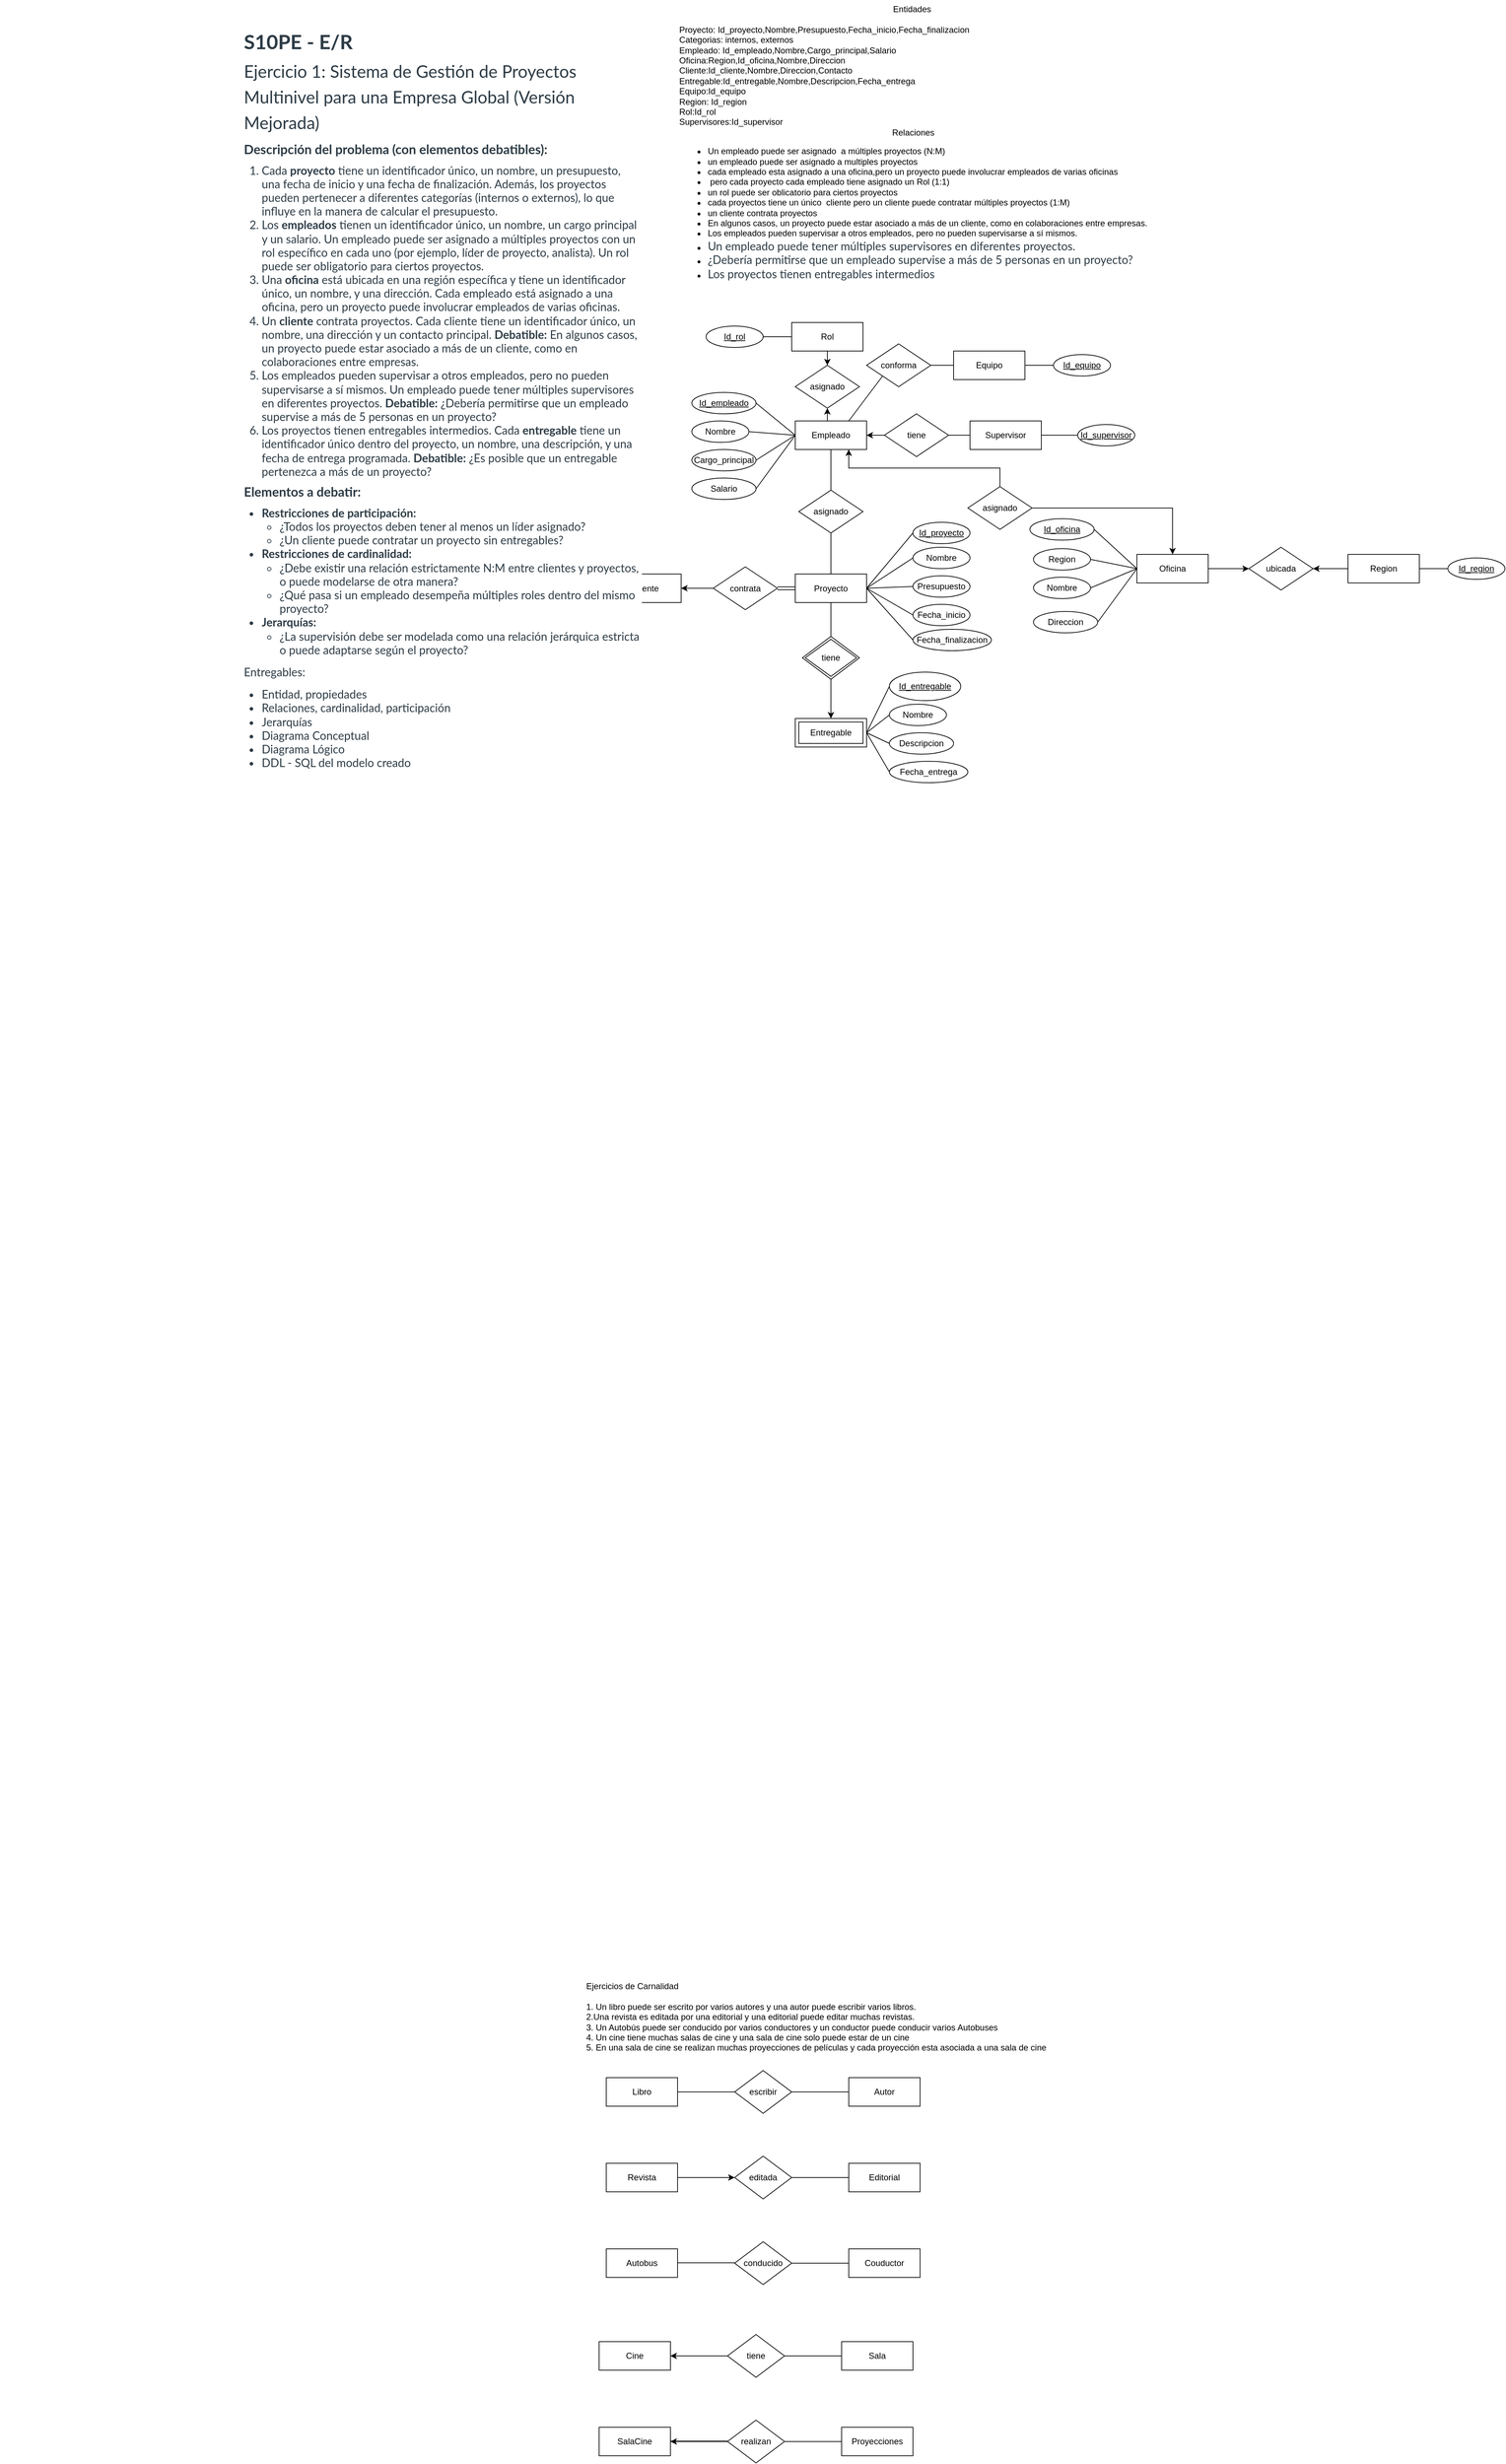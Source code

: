 <mxfile version="25.0.3">
  <diagram name="Página-1" id="AHGPUvhiCxzR-PQ16k5C">
    <mxGraphModel dx="1947" dy="5194" grid="1" gridSize="10" guides="1" tooltips="1" connect="1" arrows="1" fold="1" page="1" pageScale="1" pageWidth="827" pageHeight="1169" math="0" shadow="0">
      <root>
        <mxCell id="0" />
        <mxCell id="1" parent="0" />
        <mxCell id="FphDkbnha6Hn7tpk1yiQ-1" value="Libro" style="whiteSpace=wrap;html=1;align=center;" parent="1" vertex="1">
          <mxGeometry x="140" y="-710" width="100" height="40" as="geometry" />
        </mxCell>
        <mxCell id="FphDkbnha6Hn7tpk1yiQ-2" value="escribir" style="shape=rhombus;perimeter=rhombusPerimeter;whiteSpace=wrap;html=1;align=center;" parent="1" vertex="1">
          <mxGeometry x="320" y="-720" width="80" height="60" as="geometry" />
        </mxCell>
        <mxCell id="FphDkbnha6Hn7tpk1yiQ-3" value="Autor" style="whiteSpace=wrap;html=1;align=center;" parent="1" vertex="1">
          <mxGeometry x="480" y="-710" width="100" height="40" as="geometry" />
        </mxCell>
        <mxCell id="FphDkbnha6Hn7tpk1yiQ-5" value="" style="endArrow=none;html=1;rounded=0;exitX=1;exitY=0.5;exitDx=0;exitDy=0;" parent="1" source="FphDkbnha6Hn7tpk1yiQ-1" edge="1">
          <mxGeometry relative="1" as="geometry">
            <mxPoint x="254" y="-690.5" as="sourcePoint" />
            <mxPoint x="320" y="-690" as="targetPoint" />
          </mxGeometry>
        </mxCell>
        <mxCell id="FphDkbnha6Hn7tpk1yiQ-9" value="" style="endArrow=none;html=1;rounded=0;exitX=1;exitY=0.5;exitDx=0;exitDy=0;entryX=0;entryY=0.5;entryDx=0;entryDy=0;" parent="1" source="FphDkbnha6Hn7tpk1yiQ-2" target="FphDkbnha6Hn7tpk1yiQ-3" edge="1">
          <mxGeometry relative="1" as="geometry">
            <mxPoint x="250" y="-680" as="sourcePoint" />
            <mxPoint x="330" y="-680" as="targetPoint" />
          </mxGeometry>
        </mxCell>
        <mxCell id="FphDkbnha6Hn7tpk1yiQ-16" value="" style="edgeStyle=orthogonalEdgeStyle;rounded=0;orthogonalLoop=1;jettySize=auto;html=1;" parent="1" source="FphDkbnha6Hn7tpk1yiQ-10" target="FphDkbnha6Hn7tpk1yiQ-11" edge="1">
          <mxGeometry relative="1" as="geometry" />
        </mxCell>
        <mxCell id="FphDkbnha6Hn7tpk1yiQ-10" value="Revista" style="whiteSpace=wrap;html=1;align=center;" parent="1" vertex="1">
          <mxGeometry x="140" y="-590" width="100" height="40" as="geometry" />
        </mxCell>
        <mxCell id="FphDkbnha6Hn7tpk1yiQ-11" value="editada" style="shape=rhombus;perimeter=rhombusPerimeter;whiteSpace=wrap;html=1;align=center;" parent="1" vertex="1">
          <mxGeometry x="320" y="-600" width="80" height="60" as="geometry" />
        </mxCell>
        <mxCell id="FphDkbnha6Hn7tpk1yiQ-12" value="Editorial" style="whiteSpace=wrap;html=1;align=center;" parent="1" vertex="1">
          <mxGeometry x="480" y="-590" width="100" height="40" as="geometry" />
        </mxCell>
        <mxCell id="FphDkbnha6Hn7tpk1yiQ-14" value="" style="endArrow=none;html=1;rounded=0;exitX=1;exitY=0.5;exitDx=0;exitDy=0;entryX=0;entryY=0.5;entryDx=0;entryDy=0;" parent="1" source="FphDkbnha6Hn7tpk1yiQ-11" target="FphDkbnha6Hn7tpk1yiQ-12" edge="1">
          <mxGeometry relative="1" as="geometry">
            <mxPoint x="250" y="-560" as="sourcePoint" />
            <mxPoint x="330" y="-560" as="targetPoint" />
          </mxGeometry>
        </mxCell>
        <mxCell id="FphDkbnha6Hn7tpk1yiQ-19" value="Autobus" style="whiteSpace=wrap;html=1;align=center;" parent="1" vertex="1">
          <mxGeometry x="140" y="-470" width="100" height="40" as="geometry" />
        </mxCell>
        <mxCell id="FphDkbnha6Hn7tpk1yiQ-20" value="conducido" style="shape=rhombus;perimeter=rhombusPerimeter;whiteSpace=wrap;html=1;align=center;" parent="1" vertex="1">
          <mxGeometry x="320" y="-480" width="80" height="60" as="geometry" />
        </mxCell>
        <mxCell id="FphDkbnha6Hn7tpk1yiQ-21" value="Couductor" style="whiteSpace=wrap;html=1;align=center;" parent="1" vertex="1">
          <mxGeometry x="480" y="-470" width="100" height="40" as="geometry" />
        </mxCell>
        <mxCell id="FphDkbnha6Hn7tpk1yiQ-22" value="" style="endArrow=none;html=1;rounded=0;exitX=1;exitY=0.5;exitDx=0;exitDy=0;entryX=0;entryY=0.5;entryDx=0;entryDy=0;" parent="1" source="FphDkbnha6Hn7tpk1yiQ-20" target="FphDkbnha6Hn7tpk1yiQ-21" edge="1">
          <mxGeometry relative="1" as="geometry">
            <mxPoint x="250" y="-440" as="sourcePoint" />
            <mxPoint x="330" y="-440" as="targetPoint" />
          </mxGeometry>
        </mxCell>
        <mxCell id="FphDkbnha6Hn7tpk1yiQ-23" value="" style="endArrow=none;html=1;rounded=0;exitX=1;exitY=0.5;exitDx=0;exitDy=0;" parent="1" edge="1">
          <mxGeometry relative="1" as="geometry">
            <mxPoint x="240" y="-450.5" as="sourcePoint" />
            <mxPoint x="320" y="-450.5" as="targetPoint" />
          </mxGeometry>
        </mxCell>
        <mxCell id="FphDkbnha6Hn7tpk1yiQ-24" value="Cine" style="whiteSpace=wrap;html=1;align=center;" parent="1" vertex="1">
          <mxGeometry x="130" y="-340" width="100" height="40" as="geometry" />
        </mxCell>
        <mxCell id="FphDkbnha6Hn7tpk1yiQ-29" style="edgeStyle=orthogonalEdgeStyle;rounded=0;orthogonalLoop=1;jettySize=auto;html=1;exitX=0;exitY=0.5;exitDx=0;exitDy=0;" parent="1" source="FphDkbnha6Hn7tpk1yiQ-25" target="FphDkbnha6Hn7tpk1yiQ-24" edge="1">
          <mxGeometry relative="1" as="geometry" />
        </mxCell>
        <mxCell id="FphDkbnha6Hn7tpk1yiQ-25" value="tiene" style="shape=rhombus;perimeter=rhombusPerimeter;whiteSpace=wrap;html=1;align=center;" parent="1" vertex="1">
          <mxGeometry x="310" y="-350" width="80" height="60" as="geometry" />
        </mxCell>
        <mxCell id="FphDkbnha6Hn7tpk1yiQ-26" value="Sala" style="whiteSpace=wrap;html=1;align=center;" parent="1" vertex="1">
          <mxGeometry x="470" y="-340" width="100" height="40" as="geometry" />
        </mxCell>
        <mxCell id="FphDkbnha6Hn7tpk1yiQ-27" value="" style="endArrow=none;html=1;rounded=0;exitX=1;exitY=0.5;exitDx=0;exitDy=0;" parent="1" source="FphDkbnha6Hn7tpk1yiQ-24" edge="1">
          <mxGeometry relative="1" as="geometry">
            <mxPoint x="244" y="-320.5" as="sourcePoint" />
            <mxPoint x="310" y="-320" as="targetPoint" />
          </mxGeometry>
        </mxCell>
        <mxCell id="FphDkbnha6Hn7tpk1yiQ-28" value="" style="endArrow=none;html=1;rounded=0;exitX=1;exitY=0.5;exitDx=0;exitDy=0;entryX=0;entryY=0.5;entryDx=0;entryDy=0;" parent="1" source="FphDkbnha6Hn7tpk1yiQ-25" target="FphDkbnha6Hn7tpk1yiQ-26" edge="1">
          <mxGeometry relative="1" as="geometry">
            <mxPoint x="240" y="-310" as="sourcePoint" />
            <mxPoint x="320" y="-310" as="targetPoint" />
          </mxGeometry>
        </mxCell>
        <mxCell id="FphDkbnha6Hn7tpk1yiQ-30" value="SalaCine" style="whiteSpace=wrap;html=1;align=center;" parent="1" vertex="1">
          <mxGeometry x="130" y="-220" width="100" height="40" as="geometry" />
        </mxCell>
        <mxCell id="FphDkbnha6Hn7tpk1yiQ-36" style="edgeStyle=orthogonalEdgeStyle;rounded=0;orthogonalLoop=1;jettySize=auto;html=1;exitX=0;exitY=0.5;exitDx=0;exitDy=0;entryX=1;entryY=0.5;entryDx=0;entryDy=0;" parent="1" source="FphDkbnha6Hn7tpk1yiQ-32" target="FphDkbnha6Hn7tpk1yiQ-30" edge="1">
          <mxGeometry relative="1" as="geometry" />
        </mxCell>
        <mxCell id="FphDkbnha6Hn7tpk1yiQ-32" value="realizan" style="shape=rhombus;perimeter=rhombusPerimeter;whiteSpace=wrap;html=1;align=center;" parent="1" vertex="1">
          <mxGeometry x="310" y="-230" width="80" height="60" as="geometry" />
        </mxCell>
        <mxCell id="FphDkbnha6Hn7tpk1yiQ-33" value="Proyecciones" style="whiteSpace=wrap;html=1;align=center;" parent="1" vertex="1">
          <mxGeometry x="470" y="-220" width="100" height="40" as="geometry" />
        </mxCell>
        <mxCell id="FphDkbnha6Hn7tpk1yiQ-34" value="" style="endArrow=none;html=1;rounded=0;exitX=1;exitY=0.5;exitDx=0;exitDy=0;" parent="1" edge="1">
          <mxGeometry relative="1" as="geometry">
            <mxPoint x="230" y="-200.5" as="sourcePoint" />
            <mxPoint x="310" y="-200.5" as="targetPoint" />
          </mxGeometry>
        </mxCell>
        <mxCell id="FphDkbnha6Hn7tpk1yiQ-35" value="" style="endArrow=none;html=1;rounded=0;exitX=1;exitY=0.5;exitDx=0;exitDy=0;entryX=0;entryY=0.5;entryDx=0;entryDy=0;" parent="1" source="FphDkbnha6Hn7tpk1yiQ-32" target="FphDkbnha6Hn7tpk1yiQ-33" edge="1">
          <mxGeometry relative="1" as="geometry">
            <mxPoint x="240" y="-190" as="sourcePoint" />
            <mxPoint x="320" y="-190" as="targetPoint" />
          </mxGeometry>
        </mxCell>
        <mxCell id="FphDkbnha6Hn7tpk1yiQ-37" value="&lt;div&gt;Ejercicios de Carnalidad&lt;/div&gt;&lt;div&gt;&lt;br&gt;&lt;/div&gt;1. Un libro puede ser escrito por varios autores y una autor puede escribir varios libros.&lt;div&gt;2.&lt;span style=&quot;background-color: initial;&quot;&gt;Una revista es editada por una editorial y una editorial puede editar muchas revistas.&amp;nbsp;&lt;/span&gt;&lt;/div&gt;&lt;div&gt;3. Un Autobús puede ser conducido por varios conductores y un conductor puede conducir varios Autobuses&amp;nbsp;&lt;/div&gt;&lt;div&gt;4. Un cine tiene muchas salas de cine y una sala de cine solo puede estar de un cine&lt;/div&gt;&lt;div&gt;5. En una sala de cine se realizan muchas proyecciones de películas y cada proyección esta asociada a una sala de cine&lt;/div&gt;" style="text;html=1;align=left;verticalAlign=middle;resizable=0;points=[];autosize=1;strokeColor=none;fillColor=none;" parent="1" vertex="1">
          <mxGeometry x="110" y="-850" width="670" height="110" as="geometry" />
        </mxCell>
        <mxCell id="FphDkbnha6Hn7tpk1yiQ-38" value="&lt;h3 style=&quot;margin: 6px 0px; font-family: &amp;quot;Lato Extended&amp;quot;, Lato, &amp;quot;Helvetica Neue&amp;quot;, Helvetica, Arial, sans-serif; font-weight: normal; line-height: 1.5; text-rendering: optimizelegibility; font-size: 1.5em; color: rgb(45, 59, 69); text-wrap: wrap; background-color: rgb(255, 255, 255);&quot;&gt;&lt;br&gt;&lt;/h3&gt;" style="text;html=1;align=left;verticalAlign=middle;resizable=0;points=[];autosize=1;strokeColor=none;fillColor=none;" parent="1" vertex="1">
          <mxGeometry x="-710" y="-3365" width="20" height="50" as="geometry" />
        </mxCell>
        <mxCell id="FphDkbnha6Hn7tpk1yiQ-39" value="Proyecto" style="whiteSpace=wrap;html=1;align=center;" parent="1" vertex="1">
          <mxGeometry x="405" y="-2817.5" width="100" height="40" as="geometry" />
        </mxCell>
        <mxCell id="FphDkbnha6Hn7tpk1yiQ-40" value="Id_proyecto" style="ellipse;whiteSpace=wrap;html=1;align=center;fontStyle=4;" parent="1" vertex="1">
          <mxGeometry x="570" y="-2890" width="80" height="30" as="geometry" />
        </mxCell>
        <mxCell id="FphDkbnha6Hn7tpk1yiQ-42" value="Nombre" style="ellipse;whiteSpace=wrap;html=1;align=center;" parent="1" vertex="1">
          <mxGeometry x="570" y="-2855" width="80" height="30" as="geometry" />
        </mxCell>
        <mxCell id="FphDkbnha6Hn7tpk1yiQ-43" value="Presupuesto" style="ellipse;whiteSpace=wrap;html=1;align=center;" parent="1" vertex="1">
          <mxGeometry x="570" y="-2815" width="80" height="30" as="geometry" />
        </mxCell>
        <mxCell id="FphDkbnha6Hn7tpk1yiQ-44" value="Fecha_inicio" style="ellipse;whiteSpace=wrap;html=1;align=center;" parent="1" vertex="1">
          <mxGeometry x="570" y="-2775" width="80" height="30" as="geometry" />
        </mxCell>
        <mxCell id="FphDkbnha6Hn7tpk1yiQ-45" value="Fecha_finalizacion" style="ellipse;whiteSpace=wrap;html=1;align=center;" parent="1" vertex="1">
          <mxGeometry x="570" y="-2740" width="110" height="30" as="geometry" />
        </mxCell>
        <mxCell id="FphDkbnha6Hn7tpk1yiQ-46" value="Entidades&amp;nbsp;&lt;div&gt;&lt;br&gt;&lt;div style=&quot;text-align: left;&quot;&gt;Proyecto: Id_proyecto,Nombre,Presupuesto,Fecha_inicio,Fecha_finalizacion&lt;/div&gt;&lt;div style=&quot;text-align: left;&quot;&gt;Categorias: internos, externos&lt;/div&gt;&lt;div style=&quot;text-align: left;&quot;&gt;Empleado: Id_empleado,Nombre,Cargo_principal,Salario&lt;/div&gt;&lt;div style=&quot;text-align: left;&quot;&gt;Oficina:Region,Id_oficina,Nombre,Direccion&lt;/div&gt;&lt;div style=&quot;text-align: left;&quot;&gt;Cliente:Id_cliente,Nombre,Direccion,Contacto&lt;/div&gt;&lt;div style=&quot;text-align: left;&quot;&gt;Entregable:Id_entregable,Nombre,Descripcion,Fecha_entrega&lt;/div&gt;&lt;div style=&quot;text-align: left;&quot;&gt;Equipo:Id_equipo&lt;/div&gt;&lt;div style=&quot;text-align: left;&quot;&gt;Region: Id_region&lt;/div&gt;&lt;div style=&quot;text-align: left;&quot;&gt;Rol:Id_rol&lt;/div&gt;&lt;div style=&quot;text-align: left;&quot;&gt;Supervisores:Id_supervisor&lt;/div&gt;&lt;div&gt;Relaciones&lt;/div&gt;&lt;div&gt;&lt;ul&gt;&lt;li style=&quot;text-align: left;&quot;&gt;Un empleado puede ser asignado&amp;nbsp; a múltiples proyectos (N:M)&lt;/li&gt;&lt;li style=&quot;text-align: left;&quot;&gt;un empleado puede ser asignado a multiples proyectos&lt;/li&gt;&lt;li style=&quot;text-align: left;&quot;&gt;cada empleado esta asignado a una oficina,pero un proyecto puede involucrar empleados de varias oficinas&lt;/li&gt;&lt;li style=&quot;text-align: left;&quot;&gt;&amp;nbsp;pero cada proyecto cada empleado tiene asignado un Rol (1:1)&lt;/li&gt;&lt;li style=&quot;text-align: left;&quot;&gt;un rol puede ser oblicatorio para ciertos proyectos&lt;/li&gt;&lt;li style=&quot;text-align: left;&quot;&gt;cada proyectos tiene un único&amp;nbsp; cliente pero un cliente puede contratar múltiples proyectos (1:M)&lt;/li&gt;&lt;li style=&quot;text-align: left;&quot;&gt;un cliente contrata proyectos&amp;nbsp;&lt;/li&gt;&lt;li style=&quot;text-align: left;&quot;&gt;En algunos casos, un proyecto puede estar asociado a más de un cliente, como en colaboraciones entre empresas.&lt;/li&gt;&lt;li style=&quot;text-align: left;&quot;&gt;Los empleados pueden supervisar a otros empleados, pero no pueden supervisarse a sí mismos.&lt;/li&gt;&lt;li style=&quot;text-align: left;&quot;&gt;&lt;span style=&quot;color: rgb(45, 59, 69); font-family: LatoWeb, &amp;quot;Lato Extended&amp;quot;, Lato, &amp;quot;Helvetica Neue&amp;quot;, Helvetica, Arial, sans-serif; font-size: 16px; text-wrap-mode: wrap; background-color: rgb(255, 255, 255);&quot;&gt;Un empleado puede tener múltiples supervisores en diferentes proyectos.&lt;/span&gt;&lt;/li&gt;&lt;li style=&quot;text-align: left;&quot;&gt;&lt;span style=&quot;color: rgb(45, 59, 69); font-family: LatoWeb, &amp;quot;Lato Extended&amp;quot;, Lato, &amp;quot;Helvetica Neue&amp;quot;, Helvetica, Arial, sans-serif; font-size: 16px; text-wrap-mode: wrap; background-color: rgb(255, 255, 255);&quot;&gt;¿Debería permitirse que un empleado supervise a más de 5 personas en un proyecto?&lt;/span&gt;&lt;/li&gt;&lt;li style=&quot;text-align: left;&quot;&gt;&lt;span style=&quot;color: rgb(45, 59, 69); font-family: LatoWeb, &amp;quot;Lato Extended&amp;quot;, Lato, &amp;quot;Helvetica Neue&amp;quot;, Helvetica, Arial, sans-serif; font-size: 16px; text-wrap-mode: wrap; background-color: rgb(255, 255, 255);&quot;&gt;Los proyectos tienen entregables intermedios&lt;/span&gt;&lt;/li&gt;&lt;/ul&gt;&lt;/div&gt;&lt;/div&gt;" style="text;html=1;align=center;verticalAlign=middle;resizable=0;points=[];autosize=1;strokeColor=none;fillColor=none;" parent="1" vertex="1">
          <mxGeometry x="230" y="-3622" width="680" height="410" as="geometry" />
        </mxCell>
        <mxCell id="FphDkbnha6Hn7tpk1yiQ-118" style="edgeStyle=orthogonalEdgeStyle;rounded=0;orthogonalLoop=1;jettySize=auto;html=1;exitX=0.5;exitY=0;exitDx=0;exitDy=0;entryX=0.5;entryY=1;entryDx=0;entryDy=0;" parent="1" source="FphDkbnha6Hn7tpk1yiQ-47" target="FphDkbnha6Hn7tpk1yiQ-116" edge="1">
          <mxGeometry relative="1" as="geometry" />
        </mxCell>
        <mxCell id="FphDkbnha6Hn7tpk1yiQ-47" value="Empleado" style="whiteSpace=wrap;html=1;align=center;" parent="1" vertex="1">
          <mxGeometry x="405" y="-3032" width="100" height="40" as="geometry" />
        </mxCell>
        <mxCell id="FphDkbnha6Hn7tpk1yiQ-48" value="&lt;span style=&quot;text-wrap: nowrap;&quot;&gt;Id_empleado&lt;/span&gt;" style="ellipse;whiteSpace=wrap;html=1;align=center;fontStyle=4;" parent="1" vertex="1">
          <mxGeometry x="260" y="-3072" width="90" height="30" as="geometry" />
        </mxCell>
        <mxCell id="FphDkbnha6Hn7tpk1yiQ-49" value="Nombre" style="ellipse;whiteSpace=wrap;html=1;align=center;" parent="1" vertex="1">
          <mxGeometry x="260" y="-3032" width="80" height="30" as="geometry" />
        </mxCell>
        <mxCell id="FphDkbnha6Hn7tpk1yiQ-50" value="&lt;span style=&quot;text-wrap: nowrap;&quot;&gt;Cargo_principal&lt;/span&gt;" style="ellipse;whiteSpace=wrap;html=1;align=center;" parent="1" vertex="1">
          <mxGeometry x="260" y="-2992" width="90" height="30" as="geometry" />
        </mxCell>
        <mxCell id="FphDkbnha6Hn7tpk1yiQ-51" value="&lt;span style=&quot;text-wrap: nowrap;&quot;&gt;Salario&lt;/span&gt;" style="ellipse;whiteSpace=wrap;html=1;align=center;" parent="1" vertex="1">
          <mxGeometry x="260" y="-2952" width="90" height="30" as="geometry" />
        </mxCell>
        <mxCell id="FphDkbnha6Hn7tpk1yiQ-52" value="asignado" style="shape=rhombus;perimeter=rhombusPerimeter;whiteSpace=wrap;html=1;align=center;" parent="1" vertex="1">
          <mxGeometry x="410" y="-2935" width="90" height="60" as="geometry" />
        </mxCell>
        <mxCell id="FphDkbnha6Hn7tpk1yiQ-129" style="edgeStyle=orthogonalEdgeStyle;rounded=0;orthogonalLoop=1;jettySize=auto;html=1;exitX=1;exitY=0.5;exitDx=0;exitDy=0;entryX=0;entryY=0.5;entryDx=0;entryDy=0;" parent="1" source="FphDkbnha6Hn7tpk1yiQ-53" target="FphDkbnha6Hn7tpk1yiQ-66" edge="1">
          <mxGeometry relative="1" as="geometry" />
        </mxCell>
        <mxCell id="FphDkbnha6Hn7tpk1yiQ-53" value="Oficina" style="whiteSpace=wrap;html=1;align=center;" parent="1" vertex="1">
          <mxGeometry x="884" y="-2845" width="100" height="40" as="geometry" />
        </mxCell>
        <mxCell id="FphDkbnha6Hn7tpk1yiQ-55" value="&lt;span style=&quot;text-wrap: nowrap;&quot;&gt;Id_oficina&lt;/span&gt;" style="ellipse;whiteSpace=wrap;html=1;align=center;fontStyle=4;" parent="1" vertex="1">
          <mxGeometry x="734" y="-2895" width="90" height="30" as="geometry" />
        </mxCell>
        <mxCell id="FphDkbnha6Hn7tpk1yiQ-56" value="&lt;span style=&quot;text-wrap: nowrap;&quot;&gt;Region&lt;/span&gt;" style="ellipse;whiteSpace=wrap;html=1;align=center;" parent="1" vertex="1">
          <mxGeometry x="739" y="-2853" width="80" height="30" as="geometry" />
        </mxCell>
        <mxCell id="FphDkbnha6Hn7tpk1yiQ-57" value="Nombre" style="ellipse;whiteSpace=wrap;html=1;align=center;" parent="1" vertex="1">
          <mxGeometry x="739" y="-2813" width="80" height="30" as="geometry" />
        </mxCell>
        <mxCell id="FphDkbnha6Hn7tpk1yiQ-58" value="&lt;span style=&quot;text-wrap: nowrap;&quot;&gt;Direccion&lt;/span&gt;" style="ellipse;whiteSpace=wrap;html=1;align=center;" parent="1" vertex="1">
          <mxGeometry x="739" y="-2765" width="90" height="30" as="geometry" />
        </mxCell>
        <mxCell id="FphDkbnha6Hn7tpk1yiQ-131" style="edgeStyle=orthogonalEdgeStyle;rounded=0;orthogonalLoop=1;jettySize=auto;html=1;exitX=0;exitY=0.5;exitDx=0;exitDy=0;entryX=1;entryY=0.5;entryDx=0;entryDy=0;" parent="1" source="FphDkbnha6Hn7tpk1yiQ-59" target="FphDkbnha6Hn7tpk1yiQ-66" edge="1">
          <mxGeometry relative="1" as="geometry">
            <mxPoint x="1180" y="-2820" as="targetPoint" />
          </mxGeometry>
        </mxCell>
        <mxCell id="FphDkbnha6Hn7tpk1yiQ-59" value="&lt;span style=&quot;text-wrap: nowrap;&quot;&gt;Region&lt;/span&gt;" style="whiteSpace=wrap;html=1;align=center;" parent="1" vertex="1">
          <mxGeometry x="1180" y="-2845" width="100" height="40" as="geometry" />
        </mxCell>
        <mxCell id="FphDkbnha6Hn7tpk1yiQ-61" value="&lt;span style=&quot;text-wrap: nowrap;&quot;&gt;Cliente&lt;/span&gt;" style="whiteSpace=wrap;html=1;align=center;" parent="1" vertex="1">
          <mxGeometry x="145" y="-2817.5" width="100" height="40" as="geometry" />
        </mxCell>
        <mxCell id="FphDkbnha6Hn7tpk1yiQ-62" value="&lt;span style=&quot;text-wrap: nowrap;&quot;&gt;Id_cliente&lt;/span&gt;" style="ellipse;whiteSpace=wrap;html=1;align=center;fontStyle=4;" parent="1" vertex="1">
          <mxGeometry x="30" y="-2860" width="80" height="30" as="geometry" />
        </mxCell>
        <mxCell id="FphDkbnha6Hn7tpk1yiQ-63" value="Nombre" style="ellipse;whiteSpace=wrap;html=1;align=center;" parent="1" vertex="1">
          <mxGeometry x="30" y="-2815" width="80" height="25" as="geometry" />
        </mxCell>
        <mxCell id="FphDkbnha6Hn7tpk1yiQ-64" value="&lt;span style=&quot;text-wrap: nowrap;&quot;&gt;Direccion&lt;/span&gt;" style="ellipse;whiteSpace=wrap;html=1;align=center;" parent="1" vertex="1">
          <mxGeometry x="30" y="-2780" width="90" height="30" as="geometry" />
        </mxCell>
        <mxCell id="FphDkbnha6Hn7tpk1yiQ-65" value="&lt;span style=&quot;text-wrap: nowrap;&quot;&gt;Contacto&lt;/span&gt;" style="ellipse;whiteSpace=wrap;html=1;align=center;" parent="1" vertex="1">
          <mxGeometry x="30" y="-2735" width="90" height="30" as="geometry" />
        </mxCell>
        <mxCell id="FphDkbnha6Hn7tpk1yiQ-66" value="ubicada" style="shape=rhombus;perimeter=rhombusPerimeter;whiteSpace=wrap;html=1;align=center;" parent="1" vertex="1">
          <mxGeometry x="1041" y="-2855" width="90" height="60" as="geometry" />
        </mxCell>
        <mxCell id="FphDkbnha6Hn7tpk1yiQ-67" value="&lt;span style=&quot;text-wrap: nowrap;&quot;&gt;Entregable&lt;/span&gt;" style="shape=ext;margin=3;double=1;whiteSpace=wrap;html=1;align=center;" parent="1" vertex="1">
          <mxGeometry x="405" y="-2615" width="100" height="40" as="geometry" />
        </mxCell>
        <mxCell id="FphDkbnha6Hn7tpk1yiQ-69" value="Nombre" style="ellipse;whiteSpace=wrap;html=1;align=center;" parent="1" vertex="1">
          <mxGeometry x="537" y="-2635" width="80" height="30" as="geometry" />
        </mxCell>
        <mxCell id="FphDkbnha6Hn7tpk1yiQ-70" value="&lt;span style=&quot;text-wrap: nowrap;&quot;&gt;Descripcion&lt;/span&gt;" style="ellipse;whiteSpace=wrap;html=1;align=center;" parent="1" vertex="1">
          <mxGeometry x="537" y="-2595" width="90" height="30" as="geometry" />
        </mxCell>
        <mxCell id="FphDkbnha6Hn7tpk1yiQ-71" value="&lt;span style=&quot;text-wrap: nowrap;&quot;&gt;Fecha_entrega&lt;/span&gt;" style="ellipse;whiteSpace=wrap;html=1;align=center;" parent="1" vertex="1">
          <mxGeometry x="537" y="-2555" width="110" height="30" as="geometry" />
        </mxCell>
        <mxCell id="FphDkbnha6Hn7tpk1yiQ-127" style="edgeStyle=orthogonalEdgeStyle;rounded=0;orthogonalLoop=1;jettySize=auto;html=1;exitX=0.5;exitY=1;exitDx=0;exitDy=0;" parent="1" source="FphDkbnha6Hn7tpk1yiQ-73" target="FphDkbnha6Hn7tpk1yiQ-67" edge="1">
          <mxGeometry relative="1" as="geometry" />
        </mxCell>
        <mxCell id="FphDkbnha6Hn7tpk1yiQ-73" value="tiene" style="shape=rhombus;double=1;perimeter=rhombusPerimeter;whiteSpace=wrap;html=1;align=center;" parent="1" vertex="1">
          <mxGeometry x="415" y="-2730" width="80" height="60" as="geometry" />
        </mxCell>
        <mxCell id="FphDkbnha6Hn7tpk1yiQ-76" value="" style="endArrow=none;html=1;rounded=0;exitX=0;exitY=0.5;exitDx=0;exitDy=0;entryX=1;entryY=0.5;entryDx=0;entryDy=0;" parent="1" source="FphDkbnha6Hn7tpk1yiQ-40" target="FphDkbnha6Hn7tpk1yiQ-39" edge="1">
          <mxGeometry relative="1" as="geometry">
            <mxPoint x="681" y="-2710" as="sourcePoint" />
            <mxPoint x="710" y="-2790" as="targetPoint" />
          </mxGeometry>
        </mxCell>
        <mxCell id="FphDkbnha6Hn7tpk1yiQ-77" value="" style="endArrow=none;html=1;rounded=0;exitX=0;exitY=0.5;exitDx=0;exitDy=0;entryX=1;entryY=0.5;entryDx=0;entryDy=0;" parent="1" source="FphDkbnha6Hn7tpk1yiQ-42" target="FphDkbnha6Hn7tpk1yiQ-39" edge="1">
          <mxGeometry relative="1" as="geometry">
            <mxPoint x="660" y="-2870" as="sourcePoint" />
            <mxPoint x="715" y="-2787.5" as="targetPoint" />
          </mxGeometry>
        </mxCell>
        <mxCell id="FphDkbnha6Hn7tpk1yiQ-78" value="" style="endArrow=none;html=1;rounded=0;exitX=0;exitY=0.5;exitDx=0;exitDy=0;entryX=1;entryY=0.5;entryDx=0;entryDy=0;" parent="1" source="FphDkbnha6Hn7tpk1yiQ-43" target="FphDkbnha6Hn7tpk1yiQ-39" edge="1">
          <mxGeometry relative="1" as="geometry">
            <mxPoint x="660" y="-2830" as="sourcePoint" />
            <mxPoint x="715" y="-2787.5" as="targetPoint" />
          </mxGeometry>
        </mxCell>
        <mxCell id="FphDkbnha6Hn7tpk1yiQ-79" value="" style="endArrow=none;html=1;rounded=0;exitX=0;exitY=0.5;exitDx=0;exitDy=0;entryX=1;entryY=0.5;entryDx=0;entryDy=0;" parent="1" source="FphDkbnha6Hn7tpk1yiQ-44" target="FphDkbnha6Hn7tpk1yiQ-39" edge="1">
          <mxGeometry relative="1" as="geometry">
            <mxPoint x="660" y="-2790" as="sourcePoint" />
            <mxPoint x="715" y="-2787.5" as="targetPoint" />
          </mxGeometry>
        </mxCell>
        <mxCell id="FphDkbnha6Hn7tpk1yiQ-80" value="" style="endArrow=none;html=1;rounded=0;exitX=0;exitY=0.5;exitDx=0;exitDy=0;entryX=1;entryY=0.5;entryDx=0;entryDy=0;" parent="1" source="FphDkbnha6Hn7tpk1yiQ-45" target="FphDkbnha6Hn7tpk1yiQ-39" edge="1">
          <mxGeometry relative="1" as="geometry">
            <mxPoint x="660" y="-2750" as="sourcePoint" />
            <mxPoint x="510" y="-2790" as="targetPoint" />
          </mxGeometry>
        </mxCell>
        <mxCell id="FphDkbnha6Hn7tpk1yiQ-81" value="" style="endArrow=none;html=1;rounded=0;exitX=1;exitY=0.5;exitDx=0;exitDy=0;entryX=0;entryY=0.5;entryDx=0;entryDy=0;" parent="1" source="FphDkbnha6Hn7tpk1yiQ-48" target="FphDkbnha6Hn7tpk1yiQ-47" edge="1">
          <mxGeometry relative="1" as="geometry">
            <mxPoint x="370" y="-3092" as="sourcePoint" />
            <mxPoint x="441" y="-3002" as="targetPoint" />
          </mxGeometry>
        </mxCell>
        <mxCell id="FphDkbnha6Hn7tpk1yiQ-82" value="" style="endArrow=none;html=1;rounded=0;exitX=1;exitY=0.5;exitDx=0;exitDy=0;entryX=0;entryY=0.5;entryDx=0;entryDy=0;" parent="1" source="FphDkbnha6Hn7tpk1yiQ-49" target="FphDkbnha6Hn7tpk1yiQ-47" edge="1">
          <mxGeometry relative="1" as="geometry">
            <mxPoint x="362" y="-3040" as="sourcePoint" />
            <mxPoint x="420" y="-2997" as="targetPoint" />
          </mxGeometry>
        </mxCell>
        <mxCell id="FphDkbnha6Hn7tpk1yiQ-83" value="" style="endArrow=none;html=1;rounded=0;exitX=1;exitY=0.5;exitDx=0;exitDy=0;entryX=0;entryY=0.5;entryDx=0;entryDy=0;" parent="1" source="FphDkbnha6Hn7tpk1yiQ-50" target="FphDkbnha6Hn7tpk1yiQ-47" edge="1">
          <mxGeometry relative="1" as="geometry">
            <mxPoint x="350" y="-3007" as="sourcePoint" />
            <mxPoint x="420" y="-2997" as="targetPoint" />
          </mxGeometry>
        </mxCell>
        <mxCell id="FphDkbnha6Hn7tpk1yiQ-84" value="" style="endArrow=none;html=1;rounded=0;exitX=1;exitY=0.5;exitDx=0;exitDy=0;entryX=0;entryY=0.5;entryDx=0;entryDy=0;" parent="1" source="FphDkbnha6Hn7tpk1yiQ-51" target="FphDkbnha6Hn7tpk1yiQ-47" edge="1">
          <mxGeometry relative="1" as="geometry">
            <mxPoint x="360" y="-2967" as="sourcePoint" />
            <mxPoint x="420" y="-2997" as="targetPoint" />
          </mxGeometry>
        </mxCell>
        <mxCell id="FphDkbnha6Hn7tpk1yiQ-85" value="" style="endArrow=none;html=1;rounded=0;exitX=1;exitY=0.5;exitDx=0;exitDy=0;entryX=0;entryY=0.5;entryDx=0;entryDy=0;" parent="1" source="FphDkbnha6Hn7tpk1yiQ-62" target="FphDkbnha6Hn7tpk1yiQ-61" edge="1">
          <mxGeometry relative="1" as="geometry">
            <mxPoint x="-41" y="-2765" as="sourcePoint" />
            <mxPoint x="-10" y="-2782.5" as="targetPoint" />
          </mxGeometry>
        </mxCell>
        <mxCell id="FphDkbnha6Hn7tpk1yiQ-86" value="" style="endArrow=none;html=1;rounded=0;exitX=0;exitY=0.5;exitDx=0;exitDy=0;entryX=1;entryY=0.5;entryDx=0;entryDy=0;" parent="1" source="FphDkbnha6Hn7tpk1yiQ-61" target="FphDkbnha6Hn7tpk1yiQ-63" edge="1">
          <mxGeometry relative="1" as="geometry">
            <mxPoint x="40" y="-2835" as="sourcePoint" />
            <mxPoint x="-10" y="-2782.5" as="targetPoint" />
          </mxGeometry>
        </mxCell>
        <mxCell id="FphDkbnha6Hn7tpk1yiQ-87" value="" style="endArrow=none;html=1;rounded=0;exitX=1;exitY=0.5;exitDx=0;exitDy=0;entryX=0;entryY=0.5;entryDx=0;entryDy=0;" parent="1" source="FphDkbnha6Hn7tpk1yiQ-64" target="FphDkbnha6Hn7tpk1yiQ-61" edge="1">
          <mxGeometry relative="1" as="geometry">
            <mxPoint x="40" y="-2795" as="sourcePoint" />
            <mxPoint x="-10" y="-2780" as="targetPoint" />
          </mxGeometry>
        </mxCell>
        <mxCell id="FphDkbnha6Hn7tpk1yiQ-88" value="" style="endArrow=none;html=1;rounded=0;exitX=1;exitY=0.5;exitDx=0;exitDy=0;entryX=0;entryY=0.5;entryDx=0;entryDy=0;" parent="1" source="FphDkbnha6Hn7tpk1yiQ-65" target="FphDkbnha6Hn7tpk1yiQ-61" edge="1">
          <mxGeometry relative="1" as="geometry">
            <mxPoint x="40" y="-2755" as="sourcePoint" />
            <mxPoint x="-10" y="-2782.5" as="targetPoint" />
          </mxGeometry>
        </mxCell>
        <mxCell id="FphDkbnha6Hn7tpk1yiQ-89" value="" style="endArrow=none;html=1;rounded=0;exitX=0;exitY=0.5;exitDx=0;exitDy=0;entryX=1;entryY=0.5;entryDx=0;entryDy=0;" parent="1" target="FphDkbnha6Hn7tpk1yiQ-67" edge="1">
          <mxGeometry relative="1" as="geometry">
            <mxPoint x="537" y="-2660" as="sourcePoint" />
            <mxPoint x="500" y="-2575" as="targetPoint" />
          </mxGeometry>
        </mxCell>
        <mxCell id="FphDkbnha6Hn7tpk1yiQ-90" value="" style="endArrow=none;html=1;rounded=0;exitX=0;exitY=0.5;exitDx=0;exitDy=0;entryX=1;entryY=0.5;entryDx=0;entryDy=0;" parent="1" source="FphDkbnha6Hn7tpk1yiQ-69" target="FphDkbnha6Hn7tpk1yiQ-67" edge="1">
          <mxGeometry relative="1" as="geometry">
            <mxPoint x="547" y="-2650" as="sourcePoint" />
            <mxPoint x="510" y="-2585" as="targetPoint" />
          </mxGeometry>
        </mxCell>
        <mxCell id="FphDkbnha6Hn7tpk1yiQ-91" value="" style="endArrow=none;html=1;rounded=0;exitX=0;exitY=0.5;exitDx=0;exitDy=0;entryX=1;entryY=0.5;entryDx=0;entryDy=0;" parent="1" source="FphDkbnha6Hn7tpk1yiQ-70" target="FphDkbnha6Hn7tpk1yiQ-67" edge="1">
          <mxGeometry relative="1" as="geometry">
            <mxPoint x="547" y="-2610" as="sourcePoint" />
            <mxPoint x="510" y="-2585" as="targetPoint" />
          </mxGeometry>
        </mxCell>
        <mxCell id="FphDkbnha6Hn7tpk1yiQ-92" value="" style="endArrow=none;html=1;rounded=0;exitX=0;exitY=0.5;exitDx=0;exitDy=0;entryX=1;entryY=0.5;entryDx=0;entryDy=0;" parent="1" source="FphDkbnha6Hn7tpk1yiQ-71" target="FphDkbnha6Hn7tpk1yiQ-67" edge="1">
          <mxGeometry relative="1" as="geometry">
            <mxPoint x="547" y="-2570" as="sourcePoint" />
            <mxPoint x="510" y="-2585" as="targetPoint" />
          </mxGeometry>
        </mxCell>
        <mxCell id="FphDkbnha6Hn7tpk1yiQ-93" value="" style="endArrow=none;html=1;rounded=0;exitX=1;exitY=0.5;exitDx=0;exitDy=0;entryX=0;entryY=0.5;entryDx=0;entryDy=0;" parent="1" source="FphDkbnha6Hn7tpk1yiQ-55" target="FphDkbnha6Hn7tpk1yiQ-53" edge="1">
          <mxGeometry relative="1" as="geometry">
            <mxPoint x="859" y="-2880" as="sourcePoint" />
            <mxPoint x="919" y="-2835" as="targetPoint" />
          </mxGeometry>
        </mxCell>
        <mxCell id="FphDkbnha6Hn7tpk1yiQ-94" value="" style="endArrow=none;html=1;rounded=0;exitX=1;exitY=0.5;exitDx=0;exitDy=0;entryX=0;entryY=0.5;entryDx=0;entryDy=0;" parent="1" source="FphDkbnha6Hn7tpk1yiQ-56" target="FphDkbnha6Hn7tpk1yiQ-53" edge="1">
          <mxGeometry relative="1" as="geometry">
            <mxPoint x="834" y="-2870" as="sourcePoint" />
            <mxPoint x="894" y="-2815" as="targetPoint" />
          </mxGeometry>
        </mxCell>
        <mxCell id="FphDkbnha6Hn7tpk1yiQ-95" value="" style="endArrow=none;html=1;rounded=0;exitX=1;exitY=0.5;exitDx=0;exitDy=0;entryX=0;entryY=0.5;entryDx=0;entryDy=0;" parent="1" source="FphDkbnha6Hn7tpk1yiQ-57" target="FphDkbnha6Hn7tpk1yiQ-53" edge="1">
          <mxGeometry relative="1" as="geometry">
            <mxPoint x="829" y="-2828" as="sourcePoint" />
            <mxPoint x="894" y="-2815" as="targetPoint" />
          </mxGeometry>
        </mxCell>
        <mxCell id="FphDkbnha6Hn7tpk1yiQ-96" value="" style="endArrow=none;html=1;rounded=0;exitX=1;exitY=0.5;exitDx=0;exitDy=0;entryX=0;entryY=0.5;entryDx=0;entryDy=0;" parent="1" source="FphDkbnha6Hn7tpk1yiQ-58" target="FphDkbnha6Hn7tpk1yiQ-53" edge="1">
          <mxGeometry relative="1" as="geometry">
            <mxPoint x="829" y="-2788" as="sourcePoint" />
            <mxPoint x="894" y="-2815" as="targetPoint" />
          </mxGeometry>
        </mxCell>
        <mxCell id="FphDkbnha6Hn7tpk1yiQ-97" value="&lt;span style=&quot;text-wrap: nowrap;&quot;&gt;Id_region&lt;/span&gt;" style="ellipse;whiteSpace=wrap;html=1;align=center;fontStyle=4;" parent="1" vertex="1">
          <mxGeometry x="1320" y="-2840" width="80" height="30" as="geometry" />
        </mxCell>
        <mxCell id="FphDkbnha6Hn7tpk1yiQ-100" value="" style="endArrow=none;html=1;rounded=0;exitX=0;exitY=0.5;exitDx=0;exitDy=0;entryX=1;entryY=0.5;entryDx=0;entryDy=0;" parent="1" source="FphDkbnha6Hn7tpk1yiQ-97" target="FphDkbnha6Hn7tpk1yiQ-59" edge="1">
          <mxGeometry relative="1" as="geometry">
            <mxPoint x="1367" y="-2745" as="sourcePoint" />
            <mxPoint x="1327" y="-2805" as="targetPoint" />
          </mxGeometry>
        </mxCell>
        <mxCell id="FphDkbnha6Hn7tpk1yiQ-101" value="&lt;span style=&quot;text-wrap: nowrap;&quot;&gt;Equipo&lt;/span&gt;" style="whiteSpace=wrap;html=1;align=center;" parent="1" vertex="1">
          <mxGeometry x="627" y="-3130" width="100" height="40" as="geometry" />
        </mxCell>
        <mxCell id="FphDkbnha6Hn7tpk1yiQ-102" value="&lt;span style=&quot;text-wrap: nowrap;&quot;&gt;Id_equipo&lt;/span&gt;" style="ellipse;whiteSpace=wrap;html=1;align=center;fontStyle=4;" parent="1" vertex="1">
          <mxGeometry x="767" y="-3125" width="80" height="30" as="geometry" />
        </mxCell>
        <mxCell id="FphDkbnha6Hn7tpk1yiQ-103" value="" style="endArrow=none;html=1;rounded=0;exitX=0;exitY=0.5;exitDx=0;exitDy=0;entryX=1;entryY=0.5;entryDx=0;entryDy=0;" parent="1" source="FphDkbnha6Hn7tpk1yiQ-102" target="FphDkbnha6Hn7tpk1yiQ-101" edge="1">
          <mxGeometry relative="1" as="geometry">
            <mxPoint x="814" y="-3030" as="sourcePoint" />
            <mxPoint x="774" y="-3090" as="targetPoint" />
          </mxGeometry>
        </mxCell>
        <mxCell id="FphDkbnha6Hn7tpk1yiQ-117" style="edgeStyle=orthogonalEdgeStyle;rounded=0;orthogonalLoop=1;jettySize=auto;html=1;exitX=0.5;exitY=1;exitDx=0;exitDy=0;" parent="1" source="FphDkbnha6Hn7tpk1yiQ-104" target="FphDkbnha6Hn7tpk1yiQ-116" edge="1">
          <mxGeometry relative="1" as="geometry" />
        </mxCell>
        <mxCell id="FphDkbnha6Hn7tpk1yiQ-104" value="&lt;span style=&quot;text-wrap: nowrap;&quot;&gt;Rol&lt;/span&gt;" style="whiteSpace=wrap;html=1;align=center;" parent="1" vertex="1">
          <mxGeometry x="400" y="-3170" width="100" height="40" as="geometry" />
        </mxCell>
        <mxCell id="FphDkbnha6Hn7tpk1yiQ-105" value="&lt;span style=&quot;text-wrap: nowrap;&quot;&gt;Id_rol&lt;/span&gt;" style="ellipse;whiteSpace=wrap;html=1;align=center;fontStyle=4;" parent="1" vertex="1">
          <mxGeometry x="280" y="-3165" width="80" height="30" as="geometry" />
        </mxCell>
        <mxCell id="FphDkbnha6Hn7tpk1yiQ-108" value="" style="endArrow=none;html=1;rounded=0;exitX=1;exitY=0.5;exitDx=0;exitDy=0;entryX=0;entryY=0.5;entryDx=0;entryDy=0;" parent="1" source="FphDkbnha6Hn7tpk1yiQ-105" target="FphDkbnha6Hn7tpk1yiQ-104" edge="1">
          <mxGeometry relative="1" as="geometry">
            <mxPoint x="425" y="-3250" as="sourcePoint" />
            <mxPoint x="496" y="-3325" as="targetPoint" />
          </mxGeometry>
        </mxCell>
        <mxCell id="FphDkbnha6Hn7tpk1yiQ-111" value="&lt;span style=&quot;text-wrap: nowrap;&quot;&gt;Supervisor&lt;/span&gt;" style="whiteSpace=wrap;html=1;align=center;" parent="1" vertex="1">
          <mxGeometry x="650" y="-3032" width="100" height="40" as="geometry" />
        </mxCell>
        <mxCell id="FphDkbnha6Hn7tpk1yiQ-112" value="&lt;span style=&quot;text-wrap: nowrap;&quot;&gt;Id_supervisor&lt;/span&gt;" style="ellipse;whiteSpace=wrap;html=1;align=center;fontStyle=4;" parent="1" vertex="1">
          <mxGeometry x="801" y="-3027" width="80" height="30" as="geometry" />
        </mxCell>
        <mxCell id="FphDkbnha6Hn7tpk1yiQ-113" value="" style="endArrow=none;html=1;rounded=0;exitX=0;exitY=0.5;exitDx=0;exitDy=0;entryX=1;entryY=0.5;entryDx=0;entryDy=0;" parent="1" source="FphDkbnha6Hn7tpk1yiQ-112" target="FphDkbnha6Hn7tpk1yiQ-111" edge="1">
          <mxGeometry relative="1" as="geometry">
            <mxPoint x="596" y="-3047" as="sourcePoint" />
            <mxPoint x="667" y="-3122" as="targetPoint" />
          </mxGeometry>
        </mxCell>
        <mxCell id="FphDkbnha6Hn7tpk1yiQ-114" value="" style="endArrow=none;html=1;rounded=0;entryX=0.5;entryY=0;entryDx=0;entryDy=0;exitX=0.5;exitY=1;exitDx=0;exitDy=0;" parent="1" source="FphDkbnha6Hn7tpk1yiQ-47" target="FphDkbnha6Hn7tpk1yiQ-52" edge="1">
          <mxGeometry relative="1" as="geometry">
            <mxPoint x="455" y="-2930" as="sourcePoint" />
            <mxPoint x="421" y="-2790" as="targetPoint" />
          </mxGeometry>
        </mxCell>
        <mxCell id="FphDkbnha6Hn7tpk1yiQ-115" value="" style="endArrow=none;html=1;rounded=0;entryX=0.5;entryY=0;entryDx=0;entryDy=0;exitX=0.5;exitY=1;exitDx=0;exitDy=0;" parent="1" source="FphDkbnha6Hn7tpk1yiQ-52" target="FphDkbnha6Hn7tpk1yiQ-39" edge="1">
          <mxGeometry relative="1" as="geometry">
            <mxPoint x="360" y="-2870" as="sourcePoint" />
            <mxPoint x="431" y="-2780" as="targetPoint" />
          </mxGeometry>
        </mxCell>
        <mxCell id="FphDkbnha6Hn7tpk1yiQ-116" value="asignado" style="shape=rhombus;perimeter=rhombusPerimeter;whiteSpace=wrap;html=1;align=center;" parent="1" vertex="1">
          <mxGeometry x="405" y="-3110" width="90" height="60" as="geometry" />
        </mxCell>
        <mxCell id="FphDkbnha6Hn7tpk1yiQ-123" style="edgeStyle=orthogonalEdgeStyle;rounded=0;orthogonalLoop=1;jettySize=auto;html=1;exitX=0;exitY=0.5;exitDx=0;exitDy=0;entryX=1;entryY=0.5;entryDx=0;entryDy=0;" parent="1" source="FphDkbnha6Hn7tpk1yiQ-119" target="FphDkbnha6Hn7tpk1yiQ-61" edge="1">
          <mxGeometry relative="1" as="geometry" />
        </mxCell>
        <mxCell id="FphDkbnha6Hn7tpk1yiQ-119" value="contrata" style="shape=rhombus;perimeter=rhombusPerimeter;whiteSpace=wrap;html=1;align=center;" parent="1" vertex="1">
          <mxGeometry x="290" y="-2827.5" width="90" height="60" as="geometry" />
        </mxCell>
        <mxCell id="FphDkbnha6Hn7tpk1yiQ-125" style="edgeStyle=orthogonalEdgeStyle;rounded=0;orthogonalLoop=1;jettySize=auto;html=1;exitX=0;exitY=0.5;exitDx=0;exitDy=0;entryX=1;entryY=0.5;entryDx=0;entryDy=0;" parent="1" source="FphDkbnha6Hn7tpk1yiQ-124" target="FphDkbnha6Hn7tpk1yiQ-47" edge="1">
          <mxGeometry relative="1" as="geometry" />
        </mxCell>
        <mxCell id="FphDkbnha6Hn7tpk1yiQ-124" value="tiene" style="shape=rhombus;perimeter=rhombusPerimeter;whiteSpace=wrap;html=1;align=center;" parent="1" vertex="1">
          <mxGeometry x="530" y="-3042" width="90" height="60" as="geometry" />
        </mxCell>
        <mxCell id="FphDkbnha6Hn7tpk1yiQ-126" value="" style="endArrow=none;html=1;rounded=0;entryX=0;entryY=0.5;entryDx=0;entryDy=0;exitX=1;exitY=0.5;exitDx=0;exitDy=0;" parent="1" source="FphDkbnha6Hn7tpk1yiQ-124" target="FphDkbnha6Hn7tpk1yiQ-111" edge="1">
          <mxGeometry relative="1" as="geometry">
            <mxPoint x="465" y="-2982" as="sourcePoint" />
            <mxPoint x="465" y="-2925" as="targetPoint" />
          </mxGeometry>
        </mxCell>
        <mxCell id="FphDkbnha6Hn7tpk1yiQ-128" value="" style="endArrow=none;html=1;rounded=0;entryX=0.5;entryY=0;entryDx=0;entryDy=0;exitX=0.5;exitY=1;exitDx=0;exitDy=0;" parent="1" source="FphDkbnha6Hn7tpk1yiQ-39" target="FphDkbnha6Hn7tpk1yiQ-73" edge="1">
          <mxGeometry relative="1" as="geometry">
            <mxPoint x="465" y="-2865" as="sourcePoint" />
            <mxPoint x="465" y="-2807" as="targetPoint" />
          </mxGeometry>
        </mxCell>
        <mxCell id="FphDkbnha6Hn7tpk1yiQ-135" style="edgeStyle=orthogonalEdgeStyle;rounded=0;orthogonalLoop=1;jettySize=auto;html=1;exitX=1;exitY=0.5;exitDx=0;exitDy=0;entryX=0.5;entryY=0;entryDx=0;entryDy=0;" parent="1" source="FphDkbnha6Hn7tpk1yiQ-134" target="FphDkbnha6Hn7tpk1yiQ-53" edge="1">
          <mxGeometry relative="1" as="geometry" />
        </mxCell>
        <mxCell id="FphDkbnha6Hn7tpk1yiQ-136" style="edgeStyle=orthogonalEdgeStyle;rounded=0;orthogonalLoop=1;jettySize=auto;html=1;exitX=0.5;exitY=0;exitDx=0;exitDy=0;entryX=0.75;entryY=1;entryDx=0;entryDy=0;" parent="1" source="FphDkbnha6Hn7tpk1yiQ-134" target="FphDkbnha6Hn7tpk1yiQ-47" edge="1">
          <mxGeometry relative="1" as="geometry" />
        </mxCell>
        <mxCell id="FphDkbnha6Hn7tpk1yiQ-134" value="asignado" style="shape=rhombus;perimeter=rhombusPerimeter;whiteSpace=wrap;html=1;align=center;" parent="1" vertex="1">
          <mxGeometry x="647" y="-2940" width="90" height="60" as="geometry" />
        </mxCell>
        <mxCell id="FphDkbnha6Hn7tpk1yiQ-137" value="conforma" style="shape=rhombus;perimeter=rhombusPerimeter;whiteSpace=wrap;html=1;align=center;" parent="1" vertex="1">
          <mxGeometry x="505" y="-3140" width="90" height="60" as="geometry" />
        </mxCell>
        <mxCell id="FphDkbnha6Hn7tpk1yiQ-139" value="" style="endArrow=none;html=1;rounded=0;entryX=0.75;entryY=0;entryDx=0;entryDy=0;exitX=0;exitY=1;exitDx=0;exitDy=0;" parent="1" source="FphDkbnha6Hn7tpk1yiQ-137" target="FphDkbnha6Hn7tpk1yiQ-47" edge="1">
          <mxGeometry relative="1" as="geometry">
            <mxPoint x="624.5" y="-3148" as="sourcePoint" />
            <mxPoint x="624.5" y="-3090" as="targetPoint" />
          </mxGeometry>
        </mxCell>
        <mxCell id="FphDkbnha6Hn7tpk1yiQ-140" value="" style="endArrow=none;html=1;rounded=0;entryX=1;entryY=0.5;entryDx=0;entryDy=0;exitX=0;exitY=0.5;exitDx=0;exitDy=0;" parent="1" source="FphDkbnha6Hn7tpk1yiQ-101" target="FphDkbnha6Hn7tpk1yiQ-137" edge="1">
          <mxGeometry relative="1" as="geometry">
            <mxPoint x="553" y="-3085" as="sourcePoint" />
            <mxPoint x="490" y="-3022" as="targetPoint" />
          </mxGeometry>
        </mxCell>
        <mxCell id="FphDkbnha6Hn7tpk1yiQ-141" value="&lt;span style=&quot;text-wrap: nowrap; text-decoration-line: underline;&quot;&gt;Id_entregable&lt;/span&gt;" style="ellipse;whiteSpace=wrap;html=1;align=center;" parent="1" vertex="1">
          <mxGeometry x="537" y="-2680" width="100" height="40" as="geometry" />
        </mxCell>
        <mxCell id="FphDkbnha6Hn7tpk1yiQ-142" value="" style="shape=link;html=1;rounded=0;entryX=0;entryY=0.5;entryDx=0;entryDy=0;exitX=1;exitY=0.5;exitDx=0;exitDy=0;" parent="1" source="FphDkbnha6Hn7tpk1yiQ-119" target="FphDkbnha6Hn7tpk1yiQ-39" edge="1">
          <mxGeometry relative="1" as="geometry">
            <mxPoint x="280" y="-2725.5" as="sourcePoint" />
            <mxPoint x="440" y="-2725.5" as="targetPoint" />
          </mxGeometry>
        </mxCell>
        <UserObject label="&lt;span dir=&quot;ltr&quot; class=&quot;css-he75de-view--inline&quot; style=&quot;box-sizing: border-box; font-family: LatoWeb, &amp;quot;Lato Extended&amp;quot;, Lato, &amp;quot;Helvetica Neue&amp;quot;, Helvetica, Arial, sans-serif; max-width: 100%; overflow: visible; display: inline; overscroll-behavior: auto; margin: 0px; color: rgb(45, 59, 69); font-size: 16px; font-style: normal; font-variant-ligatures: normal; font-variant-caps: normal; font-weight: 400; letter-spacing: normal; orphans: 2; text-align: start; text-indent: 0px; text-transform: none; widows: 2; word-spacing: 0px; -webkit-text-stroke-width: 0px; white-space: normal; background-color: rgb(255, 255, 255); text-decoration-thickness: initial; text-decoration-style: initial; text-decoration-color: initial;&quot;&gt;&lt;span data-testid=&quot;message_title&quot; wrap=&quot;normal&quot; letter-spacing=&quot;normal&quot; class=&quot;css-kuunbm-text&quot; style=&quot;font-family: LatoWeb, &amp;quot;Lato Extended&amp;quot;, Lato, &amp;quot;Helvetica Neue&amp;quot;, Helvetica, Arial, sans-serif; font-weight: 700; font-size: 1.75rem; letter-spacing: 0px;&quot;&gt;&lt;span&gt;&lt;span aria-hidden=&quot;true&quot;&gt;S10PE - E/R&lt;/span&gt;&lt;/span&gt;&lt;/span&gt;&lt;/span&gt;&lt;div class=&quot;userMessage&quot; style=&quot;color: rgb(45, 59, 69); font-family: LatoWeb, &amp;quot;Lato Extended&amp;quot;, Lato, &amp;quot;Helvetica Neue&amp;quot;, Helvetica, Arial, sans-serif; font-size: 16px; font-style: normal; font-variant-ligatures: normal; font-variant-caps: normal; font-weight: 400; letter-spacing: normal; orphans: 2; text-align: start; text-indent: 0px; text-transform: none; widows: 2; word-spacing: 0px; -webkit-text-stroke-width: 0px; white-space: normal; background-color: rgb(255, 255, 255); text-decoration-thickness: initial; text-decoration-style: initial; text-decoration-color: initial;&quot;&gt;&lt;span class=&quot;user_content enhanced&quot; data-resource-type=&quot;discussion_topic.body&quot; data-resource-id=&quot;1680063&quot; style=&quot;position: relative; min-height: 5px; max-width: 100%; overflow: unset;&quot;&gt;&lt;h3 style=&quot;margin: 6px 0px; font-family: &amp;quot;Lato Extended&amp;quot;, Lato, &amp;quot;Helvetica Neue&amp;quot;, Helvetica, Arial, sans-serif; font-weight: normal; line-height: 1.5; text-rendering: optimizelegibility; font-size: 1.5em;&quot;&gt;Ejercicio 1: Sistema de Gestión de Proyectos Multinivel para una Empresa Global (Versión Mejorada)&lt;/h3&gt;&lt;h4 style=&quot;margin: 6px 0px; font-family: &amp;quot;Lato Extended&amp;quot;, Lato, &amp;quot;Helvetica Neue&amp;quot;, Helvetica, Arial, sans-serif; font-weight: normal; line-height: 1.5; text-rendering: optimizelegibility; font-size: 18px;&quot;&gt;&lt;strong style=&quot;font-weight: bold;&quot;&gt;Descripción del problema (con elementos debatibles):&lt;/strong&gt;&lt;/h4&gt;&lt;ol style=&quot;padding: 0px; margin: 0px 0px 6px 25px;&quot;&gt;&lt;li&gt;Cada&lt;span&gt;&amp;nbsp;&lt;/span&gt;&lt;strong style=&quot;font-weight: bold;&quot;&gt;proyecto&lt;/strong&gt;&lt;span&gt;&amp;nbsp;&lt;/span&gt;tiene un identificador único, un nombre, un presupuesto, una fecha de inicio y una fecha de finalización. Además, los proyectos pueden pertenecer a diferentes categorías (internos o externos), lo que influye en la manera de calcular el presupuesto.&lt;/li&gt;&lt;li&gt;Los&lt;span&gt;&amp;nbsp;&lt;/span&gt;&lt;strong style=&quot;font-weight: bold;&quot;&gt;empleados&lt;/strong&gt;&lt;span&gt;&amp;nbsp;&lt;/span&gt;tienen un identificador único, un nombre, un cargo principal y un salario. Un empleado puede ser asignado a múltiples proyectos con un rol específico en cada uno (por ejemplo, líder de proyecto, analista). Un rol puede ser obligatorio para ciertos proyectos.&lt;/li&gt;&lt;li&gt;Una&lt;span&gt;&amp;nbsp;&lt;/span&gt;&lt;strong style=&quot;font-weight: bold;&quot;&gt;oficina&lt;/strong&gt;&lt;span&gt;&amp;nbsp;&lt;/span&gt;está ubicada en una región específica y tiene un identificador único, un nombre, y una dirección. Cada empleado está asignado a una oficina, pero un proyecto puede involucrar empleados de varias oficinas.&lt;/li&gt;&lt;li&gt;Un&lt;span&gt;&amp;nbsp;&lt;/span&gt;&lt;strong style=&quot;font-weight: bold;&quot;&gt;cliente&lt;/strong&gt;&lt;span&gt;&amp;nbsp;&lt;/span&gt;contrata proyectos. Cada cliente tiene un identificador único, un nombre, una dirección y un contacto principal.&lt;span&gt;&amp;nbsp;&lt;/span&gt;&lt;strong style=&quot;font-weight: bold;&quot;&gt;Debatible:&lt;/strong&gt;&lt;span&gt;&amp;nbsp;&lt;/span&gt;En algunos casos, un proyecto puede estar asociado a más de un cliente, como en colaboraciones entre empresas.&lt;/li&gt;&lt;li&gt;Los empleados pueden supervisar a otros empleados, pero no pueden supervisarse a sí mismos. Un empleado puede tener múltiples supervisores en diferentes proyectos.&lt;span&gt;&amp;nbsp;&lt;/span&gt;&lt;strong style=&quot;font-weight: bold;&quot;&gt;Debatible:&lt;/strong&gt;&lt;span&gt;&amp;nbsp;&lt;/span&gt;¿Debería permitirse que un empleado supervise a más de 5 personas en un proyecto?&lt;/li&gt;&lt;li&gt;Los proyectos tienen entregables intermedios. Cada&lt;span&gt;&amp;nbsp;&lt;/span&gt;&lt;strong style=&quot;font-weight: bold;&quot;&gt;entregable&lt;/strong&gt;&lt;span&gt;&amp;nbsp;&lt;/span&gt;tiene un identificador único dentro del proyecto, un nombre, una descripción, y una fecha de entrega programada.&lt;span&gt;&amp;nbsp;&lt;/span&gt;&lt;strong style=&quot;font-weight: bold;&quot;&gt;Debatible:&lt;/strong&gt;&lt;span&gt;&amp;nbsp;&lt;/span&gt;¿Es posible que un entregable pertenezca a más de un proyecto?&lt;/li&gt;&lt;/ol&gt;&lt;h4 style=&quot;margin: 6px 0px; font-family: &amp;quot;Lato Extended&amp;quot;, Lato, &amp;quot;Helvetica Neue&amp;quot;, Helvetica, Arial, sans-serif; font-weight: normal; line-height: 1.5; text-rendering: optimizelegibility; font-size: 18px;&quot;&gt;&lt;strong style=&quot;font-weight: bold;&quot;&gt;Elementos a debatir:&lt;/strong&gt;&lt;/h4&gt;&lt;ul style=&quot;padding: 0px; margin: 0px 0px 6px 25px;&quot;&gt;&lt;li&gt;&lt;strong style=&quot;font-weight: bold;&quot;&gt;Restricciones de participación:&lt;/strong&gt;&lt;ul style=&quot;padding: 0px; margin: 0px 0px 0px 25px;&quot;&gt;&lt;li&gt;¿Todos los proyectos deben tener al menos un líder asignado?&lt;/li&gt;&lt;li&gt;¿Un cliente puede contratar un proyecto sin entregables?&lt;/li&gt;&lt;/ul&gt;&lt;/li&gt;&lt;li&gt;&lt;strong style=&quot;font-weight: bold;&quot;&gt;Restricciones de cardinalidad:&lt;/strong&gt;&lt;ul style=&quot;padding: 0px; margin: 0px 0px 0px 25px;&quot;&gt;&lt;li&gt;¿Debe existir una relación estrictamente N:M entre clientes y proyectos, o puede modelarse de otra manera?&lt;/li&gt;&lt;li&gt;¿Qué pasa si un empleado desempeña múltiples roles dentro del mismo proyecto?&lt;/li&gt;&lt;/ul&gt;&lt;/li&gt;&lt;li&gt;&lt;strong style=&quot;font-weight: bold;&quot;&gt;Jerarquías:&lt;/strong&gt;&lt;ul style=&quot;padding: 0px; margin: 0px 0px 0px 25px;&quot;&gt;&lt;li&gt;¿La supervisión debe ser modelada como una relación jerárquica estricta o puede adaptarse según el proyecto?&lt;/li&gt;&lt;/ul&gt;&lt;/li&gt;&lt;/ul&gt;&lt;p style=&quot;margin: 12px 0px;&quot;&gt;Entregables:&lt;/p&gt;&lt;ul style=&quot;padding: 0px; margin: 0px 0px 6px 25px;&quot;&gt;&lt;li&gt;Entidad, propiedades&lt;/li&gt;&lt;li&gt;Relaciones, cardinalidad, participación&lt;/li&gt;&lt;li&gt;Jerarquías&lt;/li&gt;&lt;li&gt;Diagrama Conceptual&lt;/li&gt;&lt;li&gt;Diagrama Lógico&lt;/li&gt;&lt;li&gt;DDL - SQL del modelo creado&lt;/li&gt;&lt;/ul&gt;&lt;/span&gt;&lt;/div&gt;" link="&lt;span dir=&quot;ltr&quot; class=&quot;css-he75de-view--inline&quot; style=&quot;box-sizing: border-box; font-family: LatoWeb, &amp;quot;Lato Extended&amp;quot;, Lato, &amp;quot;Helvetica Neue&amp;quot;, Helvetica, Arial, sans-serif; max-width: 100%; overflow: visible; display: inline; overscroll-behavior: auto; margin: 0px; color: rgb(45, 59, 69); font-size: 16px; font-style: normal; font-variant-ligatures: normal; font-variant-caps: normal; font-weight: 400; letter-spacing: normal; orphans: 2; text-align: start; text-indent: 0px; text-transform: none; widows: 2; word-spacing: 0px; -webkit-text-stroke-width: 0px; white-space: normal; background-color: rgb(255, 255, 255); text-decoration-thickness: initial; text-decoration-style: initial; text-decoration-color: initial;&quot;&gt;&lt;span data-testid=&quot;message_title&quot; wrap=&quot;normal&quot; letter-spacing=&quot;normal&quot; class=&quot;css-kuunbm-text&quot; style=&quot;font-family: LatoWeb, &amp;quot;Lato Extended&amp;quot;, Lato, &amp;quot;Helvetica Neue&amp;quot;, Helvetica, Arial, sans-serif; font-weight: 700; font-size: 1.75rem; letter-spacing: 0px;&quot;&gt;&lt;span&gt;&lt;span aria-hidden=&quot;true&quot;&gt;S10PE - E/R&lt;/span&gt;&lt;/span&gt;&lt;/span&gt;&lt;/span&gt;&lt;div class=&quot;userMessage&quot; style=&quot;color: rgb(45, 59, 69); font-family: LatoWeb, &amp;quot;Lato Extended&amp;quot;, Lato, &amp;quot;Helvetica Neue&amp;quot;, Helvetica, Arial, sans-serif; font-size: 16px; font-style: normal; font-variant-ligatures: normal; font-variant-caps: normal; font-weight: 400; letter-spacing: normal; orphans: 2; text-align: start; text-indent: 0px; text-transform: none; widows: 2; word-spacing: 0px; -webkit-text-stroke-width: 0px; white-space: normal; background-color: rgb(255, 255, 255); text-decoration-thickness: initial; text-decoration-style: initial; text-decoration-color: initial;&quot;&gt;&lt;span class=&quot;user_content enhanced&quot; data-resource-type=&quot;discussion_topic.body&quot; data-resource-id=&quot;1680063&quot; style=&quot;position: relative; min-height: 5px; max-width: 100%; overflow: unset;&quot;&gt;&lt;h3 style=&quot;margin: 6px 0px; font-family: &amp;quot;Lato Extended&amp;quot;, Lato, &amp;quot;Helvetica Neue&amp;quot;, Helvetica, Arial, sans-serif; font-weight: normal; line-height: 1.5; text-rendering: optimizelegibility; font-size: 1.5em;&quot;&gt;Ejercicio 1: Sistema de Gestión de Proyectos Multinivel para una Empresa Global (Versión Mejorada)&lt;/h3&gt;&lt;h4 style=&quot;margin: 6px 0px; font-family: &amp;quot;Lato Extended&amp;quot;, Lato, &amp;quot;Helvetica Neue&amp;quot;, Helvetica, Arial, sans-serif; font-weight: normal; line-height: 1.5; text-rendering: optimizelegibility; font-size: 18px;&quot;&gt;&lt;strong style=&quot;font-weight: bold;&quot;&gt;Descripción del problema (con elementos debatibles):&lt;/strong&gt;&lt;/h4&gt;&lt;ol style=&quot;padding: 0px; margin: 0px 0px 6px 25px;&quot;&gt;&lt;li&gt;Cada&lt;span&gt;&amp;nbsp;&lt;/span&gt;&lt;strong style=&quot;font-weight: bold;&quot;&gt;proyecto&lt;/strong&gt;&lt;span&gt;&amp;nbsp;&lt;/span&gt;tiene un identificador único, un nombre, un presupuesto, una fecha de inicio y una fecha de finalización. Además, los proyectos pueden pertenecer a diferentes categorías (internos o externos), lo que influye en la manera de calcular el presupuesto.&lt;/li&gt;&lt;li&gt;Los&lt;span&gt;&amp;nbsp;&lt;/span&gt;&lt;strong style=&quot;font-weight: bold;&quot;&gt;empleados&lt;/strong&gt;&lt;span&gt;&amp;nbsp;&lt;/span&gt;tienen un identificador único, un nombre, un cargo principal y un salario. Un empleado puede ser asignado a múltiples proyectos con un rol específico en cada uno (por ejemplo, líder de proyecto, analista). Un rol puede ser obligatorio para ciertos proyectos.&lt;/li&gt;&lt;li&gt;Una&lt;span&gt;&amp;nbsp;&lt;/span&gt;&lt;strong style=&quot;font-weight: bold;&quot;&gt;oficina&lt;/strong&gt;&lt;span&gt;&amp;nbsp;&lt;/span&gt;está ubicada en una región específica y tiene un identificador único, un nombre, y una dirección. Cada empleado está asignado a una oficina, pero un proyecto puede involucrar empleados de varias oficinas.&lt;/li&gt;&lt;li&gt;Un&lt;span&gt;&amp;nbsp;&lt;/span&gt;&lt;strong style=&quot;font-weight: bold;&quot;&gt;cliente&lt;/strong&gt;&lt;span&gt;&amp;nbsp;&lt;/span&gt;contrata proyectos. Cada cliente tiene un identificador único, un nombre, una dirección y un contacto principal.&lt;span&gt;&amp;nbsp;&lt;/span&gt;&lt;strong style=&quot;font-weight: bold;&quot;&gt;Debatible:&lt;/strong&gt;&lt;span&gt;&amp;nbsp;&lt;/span&gt;En algunos casos, un proyecto puede estar asociado a más de un cliente, como en colaboraciones entre empresas.&lt;/li&gt;&lt;li&gt;Los empleados pueden supervisar a otros empleados, pero no pueden supervisarse a sí mismos. Un empleado puede tener múltiples supervisores en diferentes proyectos.&lt;span&gt;&amp;nbsp;&lt;/span&gt;&lt;strong style=&quot;font-weight: bold;&quot;&gt;Debatible:&lt;/strong&gt;&lt;span&gt;&amp;nbsp;&lt;/span&gt;¿Debería permitirse que un empleado supervise a más de 5 personas en un proyecto?&lt;/li&gt;&lt;li&gt;Los proyectos tienen entregables intermedios. Cada&lt;span&gt;&amp;nbsp;&lt;/span&gt;&lt;strong style=&quot;font-weight: bold;&quot;&gt;entregable&lt;/strong&gt;&lt;span&gt;&amp;nbsp;&lt;/span&gt;tiene un identificador único dentro del proyecto, un nombre, una descripción, y una fecha de entrega programada.&lt;span&gt;&amp;nbsp;&lt;/span&gt;&lt;strong style=&quot;font-weight: bold;&quot;&gt;Debatible:&lt;/strong&gt;&lt;span&gt;&amp;nbsp;&lt;/span&gt;¿Es posible que un entregable pertenezca a más de un proyecto?&lt;/li&gt;&lt;/ol&gt;&lt;h4 style=&quot;margin: 6px 0px; font-family: &amp;quot;Lato Extended&amp;quot;, Lato, &amp;quot;Helvetica Neue&amp;quot;, Helvetica, Arial, sans-serif; font-weight: normal; line-height: 1.5; text-rendering: optimizelegibility; font-size: 18px;&quot;&gt;&lt;strong style=&quot;font-weight: bold;&quot;&gt;Elementos a debatir:&lt;/strong&gt;&lt;/h4&gt;&lt;ul style=&quot;padding: 0px; margin: 0px 0px 6px 25px;&quot;&gt;&lt;li&gt;&lt;strong style=&quot;font-weight: bold;&quot;&gt;Restricciones de participación:&lt;/strong&gt;&lt;ul style=&quot;padding: 0px; margin: 0px 0px 0px 25px;&quot;&gt;&lt;li&gt;¿Todos los proyectos deben tener al menos un líder asignado?&lt;/li&gt;&lt;li&gt;¿Un cliente puede contratar un proyecto sin entregables?&lt;/li&gt;&lt;/ul&gt;&lt;/li&gt;&lt;li&gt;&lt;strong style=&quot;font-weight: bold;&quot;&gt;Restricciones de cardinalidad:&lt;/strong&gt;&lt;ul style=&quot;padding: 0px; margin: 0px 0px 0px 25px;&quot;&gt;&lt;li&gt;¿Debe existir una relación estrictamente N:M entre clientes y proyectos, o puede modelarse de otra manera?&lt;/li&gt;&lt;li&gt;¿Qué pasa si un empleado desempeña múltiples roles dentro del mismo proyecto?&lt;/li&gt;&lt;/ul&gt;&lt;/li&gt;&lt;li&gt;&lt;strong style=&quot;font-weight: bold;&quot;&gt;Jerarquías:&lt;/strong&gt;&lt;ul style=&quot;padding: 0px; margin: 0px 0px 0px 25px;&quot;&gt;&lt;li&gt;¿La supervisión debe ser modelada como una relación jerárquica estricta o puede adaptarse según el proyecto?&lt;/li&gt;&lt;/ul&gt;&lt;/li&gt;&lt;/ul&gt;&lt;p style=&quot;margin: 12px 0px;&quot;&gt;Entregables:&lt;/p&gt;&lt;ul style=&quot;padding: 0px; margin: 0px 0px 6px 25px;&quot;&gt;&lt;li&gt;Entidad, propiedades&lt;/li&gt;&lt;li&gt;Relaciones, cardinalidad, participación&lt;/li&gt;&lt;li&gt;Jerarquías&lt;/li&gt;&lt;li&gt;Diagrama Conceptual&lt;/li&gt;&lt;li&gt;Diagrama Lógico&lt;/li&gt;&lt;li&gt;DDL - SQL del modelo creado&lt;/li&gt;&lt;/ul&gt;&lt;/span&gt;&lt;/div&gt;" id="l2ac42RFw9OM9LQ2KkeB-1">
          <mxCell style="text;whiteSpace=wrap;html=1;" vertex="1" parent="1">
            <mxGeometry x="-370" y="-3587" width="560" height="1140" as="geometry" />
          </mxCell>
        </UserObject>
      </root>
    </mxGraphModel>
  </diagram>
</mxfile>
